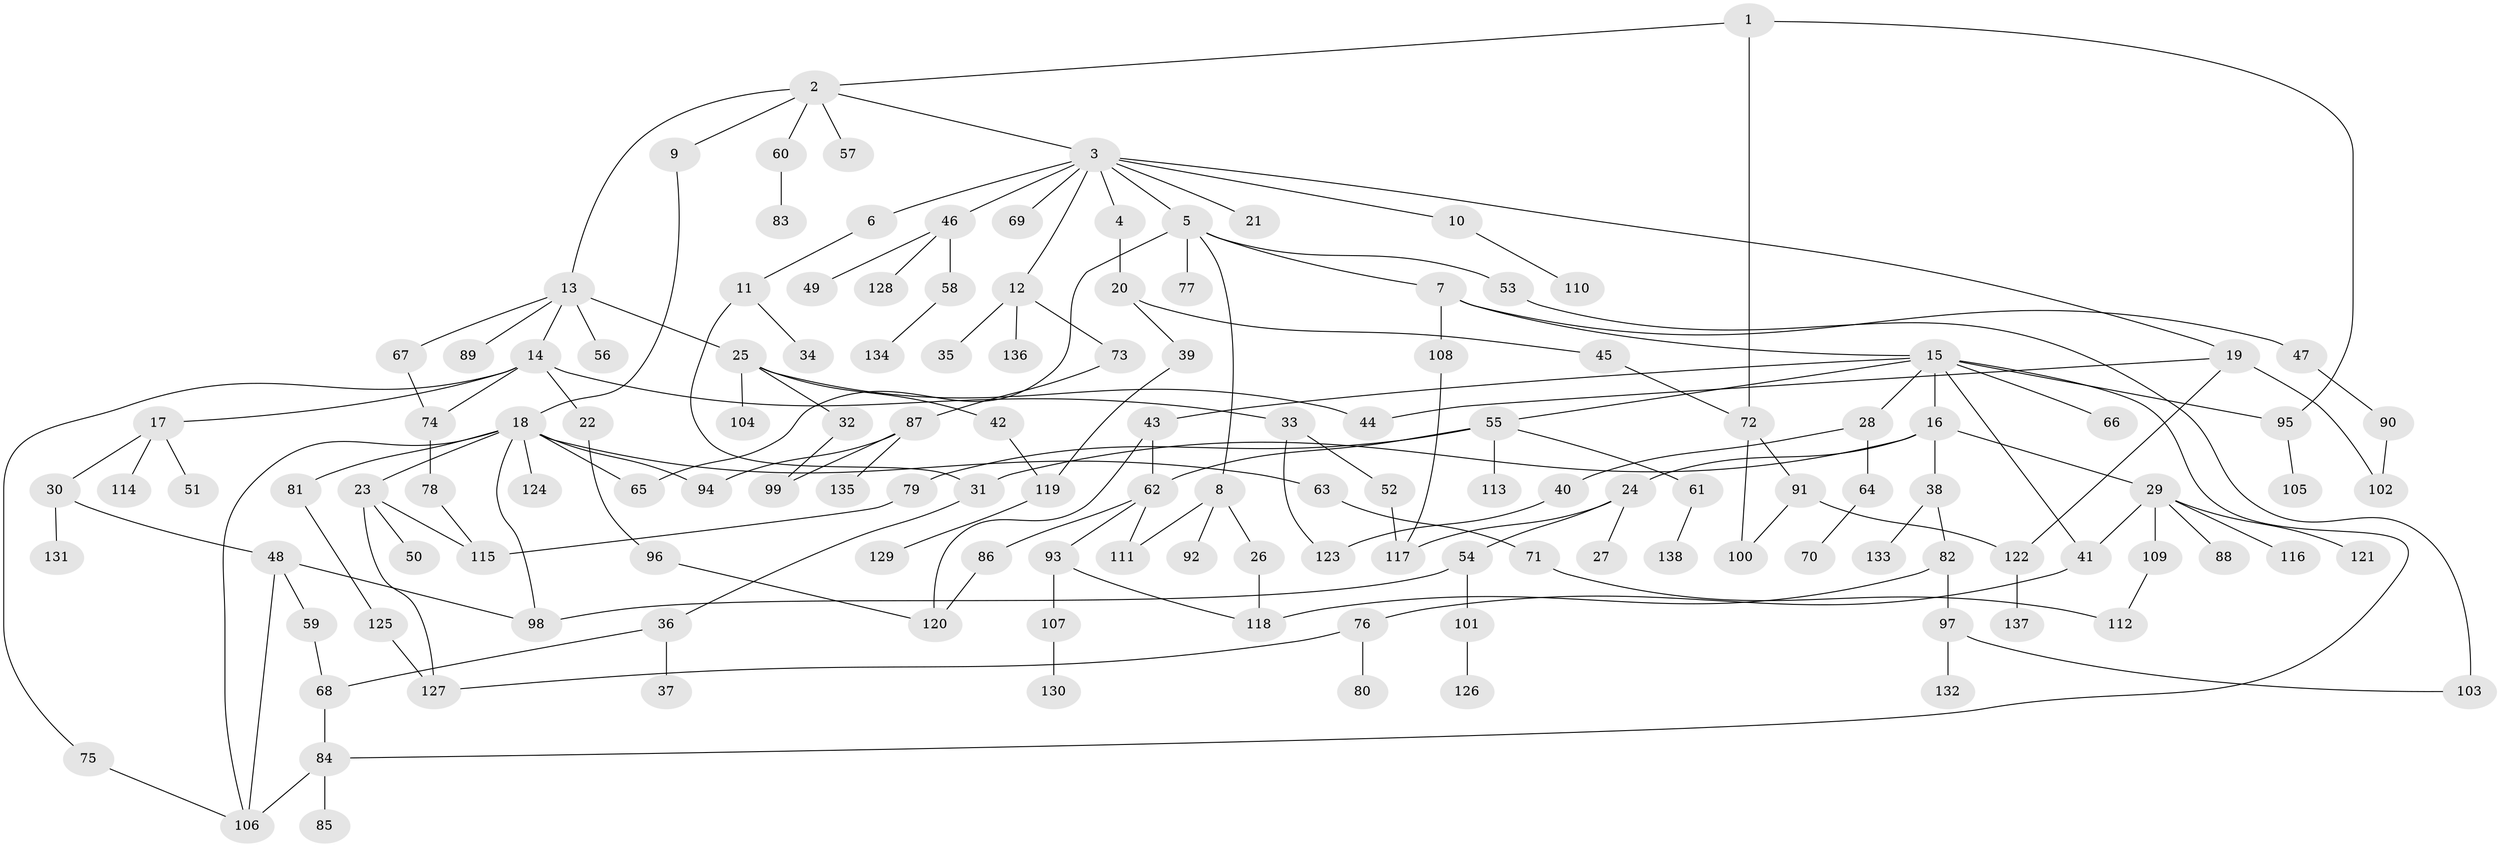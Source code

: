 // coarse degree distribution, {3: 0.16161616161616163, 10: 0.020202020202020204, 2: 0.2828282828282828, 6: 0.04040404040404041, 4: 0.08080808080808081, 9: 0.010101010101010102, 5: 0.050505050505050504, 8: 0.010101010101010102, 1: 0.3333333333333333, 7: 0.010101010101010102}
// Generated by graph-tools (version 1.1) at 2025/23/03/03/25 07:23:34]
// undirected, 138 vertices, 172 edges
graph export_dot {
graph [start="1"]
  node [color=gray90,style=filled];
  1;
  2;
  3;
  4;
  5;
  6;
  7;
  8;
  9;
  10;
  11;
  12;
  13;
  14;
  15;
  16;
  17;
  18;
  19;
  20;
  21;
  22;
  23;
  24;
  25;
  26;
  27;
  28;
  29;
  30;
  31;
  32;
  33;
  34;
  35;
  36;
  37;
  38;
  39;
  40;
  41;
  42;
  43;
  44;
  45;
  46;
  47;
  48;
  49;
  50;
  51;
  52;
  53;
  54;
  55;
  56;
  57;
  58;
  59;
  60;
  61;
  62;
  63;
  64;
  65;
  66;
  67;
  68;
  69;
  70;
  71;
  72;
  73;
  74;
  75;
  76;
  77;
  78;
  79;
  80;
  81;
  82;
  83;
  84;
  85;
  86;
  87;
  88;
  89;
  90;
  91;
  92;
  93;
  94;
  95;
  96;
  97;
  98;
  99;
  100;
  101;
  102;
  103;
  104;
  105;
  106;
  107;
  108;
  109;
  110;
  111;
  112;
  113;
  114;
  115;
  116;
  117;
  118;
  119;
  120;
  121;
  122;
  123;
  124;
  125;
  126;
  127;
  128;
  129;
  130;
  131;
  132;
  133;
  134;
  135;
  136;
  137;
  138;
  1 -- 2;
  1 -- 95;
  1 -- 72;
  2 -- 3;
  2 -- 9;
  2 -- 13;
  2 -- 57;
  2 -- 60;
  3 -- 4;
  3 -- 5;
  3 -- 6;
  3 -- 10;
  3 -- 12;
  3 -- 19;
  3 -- 21;
  3 -- 46;
  3 -- 69;
  4 -- 20;
  5 -- 7;
  5 -- 8;
  5 -- 53;
  5 -- 65;
  5 -- 77;
  6 -- 11;
  7 -- 15;
  7 -- 47;
  7 -- 108;
  8 -- 26;
  8 -- 92;
  8 -- 111;
  9 -- 18;
  10 -- 110;
  11 -- 34;
  11 -- 31;
  12 -- 35;
  12 -- 73;
  12 -- 136;
  13 -- 14;
  13 -- 25;
  13 -- 56;
  13 -- 67;
  13 -- 89;
  14 -- 17;
  14 -- 22;
  14 -- 33;
  14 -- 74;
  14 -- 75;
  15 -- 16;
  15 -- 28;
  15 -- 41;
  15 -- 43;
  15 -- 55;
  15 -- 66;
  15 -- 84;
  15 -- 95;
  16 -- 24;
  16 -- 29;
  16 -- 31;
  16 -- 38;
  17 -- 30;
  17 -- 51;
  17 -- 114;
  18 -- 23;
  18 -- 63;
  18 -- 81;
  18 -- 94;
  18 -- 106;
  18 -- 124;
  18 -- 98;
  18 -- 65;
  19 -- 122;
  19 -- 44;
  19 -- 102;
  20 -- 39;
  20 -- 45;
  22 -- 96;
  23 -- 50;
  23 -- 127;
  23 -- 115;
  24 -- 27;
  24 -- 54;
  24 -- 117;
  25 -- 32;
  25 -- 42;
  25 -- 44;
  25 -- 104;
  26 -- 118;
  28 -- 40;
  28 -- 64;
  29 -- 88;
  29 -- 109;
  29 -- 116;
  29 -- 121;
  29 -- 41;
  30 -- 48;
  30 -- 131;
  31 -- 36;
  32 -- 99;
  33 -- 52;
  33 -- 123;
  36 -- 37;
  36 -- 68;
  38 -- 82;
  38 -- 133;
  39 -- 119;
  40 -- 123;
  41 -- 76;
  42 -- 119;
  43 -- 62;
  43 -- 120;
  45 -- 72;
  46 -- 49;
  46 -- 58;
  46 -- 128;
  47 -- 90;
  48 -- 59;
  48 -- 98;
  48 -- 106;
  52 -- 117;
  53 -- 103;
  54 -- 101;
  54 -- 98;
  55 -- 61;
  55 -- 79;
  55 -- 113;
  55 -- 62;
  58 -- 134;
  59 -- 68;
  60 -- 83;
  61 -- 138;
  62 -- 86;
  62 -- 93;
  62 -- 111;
  63 -- 71;
  64 -- 70;
  67 -- 74;
  68 -- 84;
  71 -- 112;
  72 -- 91;
  72 -- 100;
  73 -- 87;
  74 -- 78;
  75 -- 106;
  76 -- 80;
  76 -- 127;
  78 -- 115;
  79 -- 115;
  81 -- 125;
  82 -- 97;
  82 -- 118;
  84 -- 85;
  84 -- 106;
  86 -- 120;
  87 -- 99;
  87 -- 135;
  87 -- 94;
  90 -- 102;
  91 -- 122;
  91 -- 100;
  93 -- 107;
  93 -- 118;
  95 -- 105;
  96 -- 120;
  97 -- 132;
  97 -- 103;
  101 -- 126;
  107 -- 130;
  108 -- 117;
  109 -- 112;
  119 -- 129;
  122 -- 137;
  125 -- 127;
}
